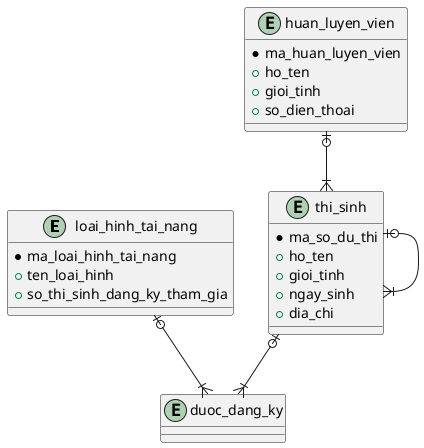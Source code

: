 @startuml

entity "loai_hinh_tai_nang" as loai_hinh_tai_nang {
	* ma_loai_hinh_tai_nang
	+ ten_loai_hinh
	+ so_thi_sinh_dang_ky_tham_gia
}

entity "huan_luyen_vien" as huan_luyen_vien {
	* ma_huan_luyen_vien
	+ ho_ten
	+ gioi_tinh
	+ so_dien_thoai
}

entity "thi_sinh" as thi_sinh {
	* ma_so_du_thi
	+ ho_ten
	+ gioi_tinh
	+ ngay_sinh
	+ dia_chi
}

entity "duoc_dang_ky" as duoc_dang_ky {
}

huan_luyen_vien |o--|{ thi_sinh

thi_sinh |o--|{ thi_sinh

loai_hinh_tai_nang |o--|{ duoc_dang_ky

thi_sinh |o--|{ duoc_dang_ky

@enduml